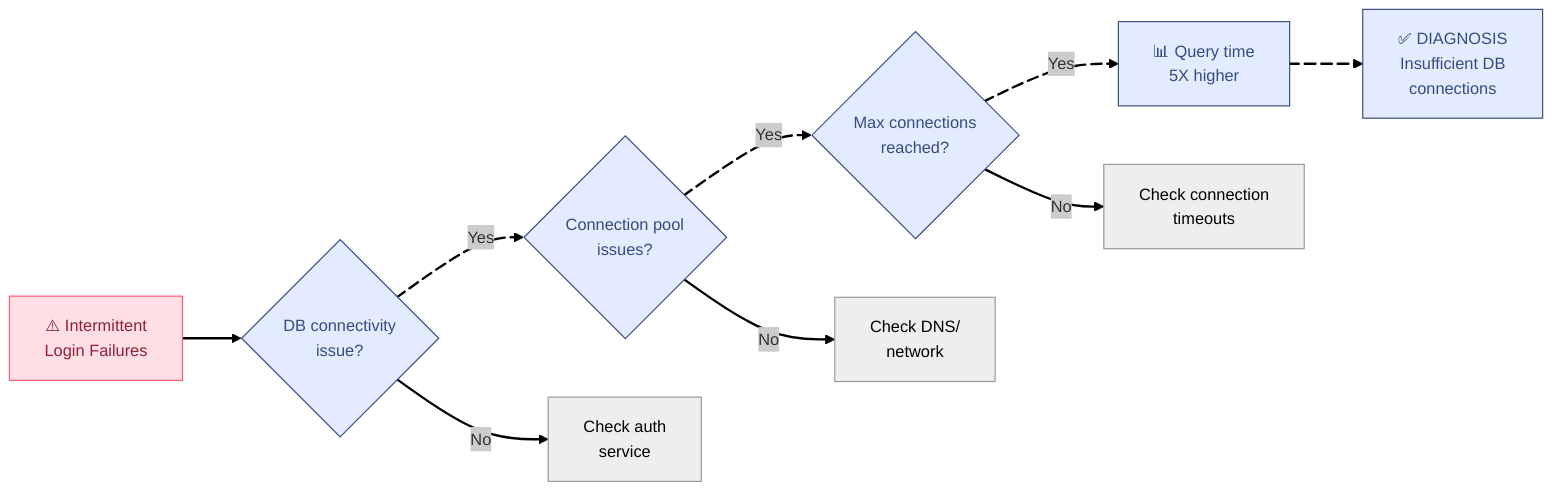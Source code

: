 ---
config:
  theme: neo
---
flowchart LR
    A["⚠️ Intermittent<br>Login Failures"] --> B{"DB connectivity<br>issue?"}
    B L_B_C_0@-- Yes --> C{"Connection pool<br>issues?"}
    B -- No --> D["Check auth<br>service"]
    C L_C_E_0@-- Yes --> E{"Max connections<br>reached?"}
    C -- No --> F["Check DNS/<br>network"]
    E L_E_G_0@-- Yes --> G["📊 Query time<br>5X higher"]
    E -- No --> H["Check connection<br>timeouts"]
    G L_G_I_0@--> I["✅ DIAGNOSIS<br>Insufficient DB<br>connections"]

     A:::Rose
     B:::Sky
     C:::Sky
     D:::Ash
     E:::Sky
     F:::Ash
     G:::Sky
     H:::Ash
     I:::Sky
    classDef Rose stroke-width:1px, stroke-dasharray:none, stroke:#FF5978, fill:#FFDFE5, color:#8E2236
    classDef Sky stroke-width:1px, stroke-dasharray:none, stroke:#374D7C, fill:#E2EBFF, color:#374D7C
    classDef Ash stroke-width:1px, stroke-dasharray:none, stroke:#999999, fill:#EEEEEE, color:#000000
    linkStyle 1 stroke:#000000,fill:none

    L_B_C_0@{ animation: fast } 
    L_C_E_0@{ animation: fast } 
    L_E_G_0@{ animation: fast } 
    L_G_I_0@{ animation: fast }